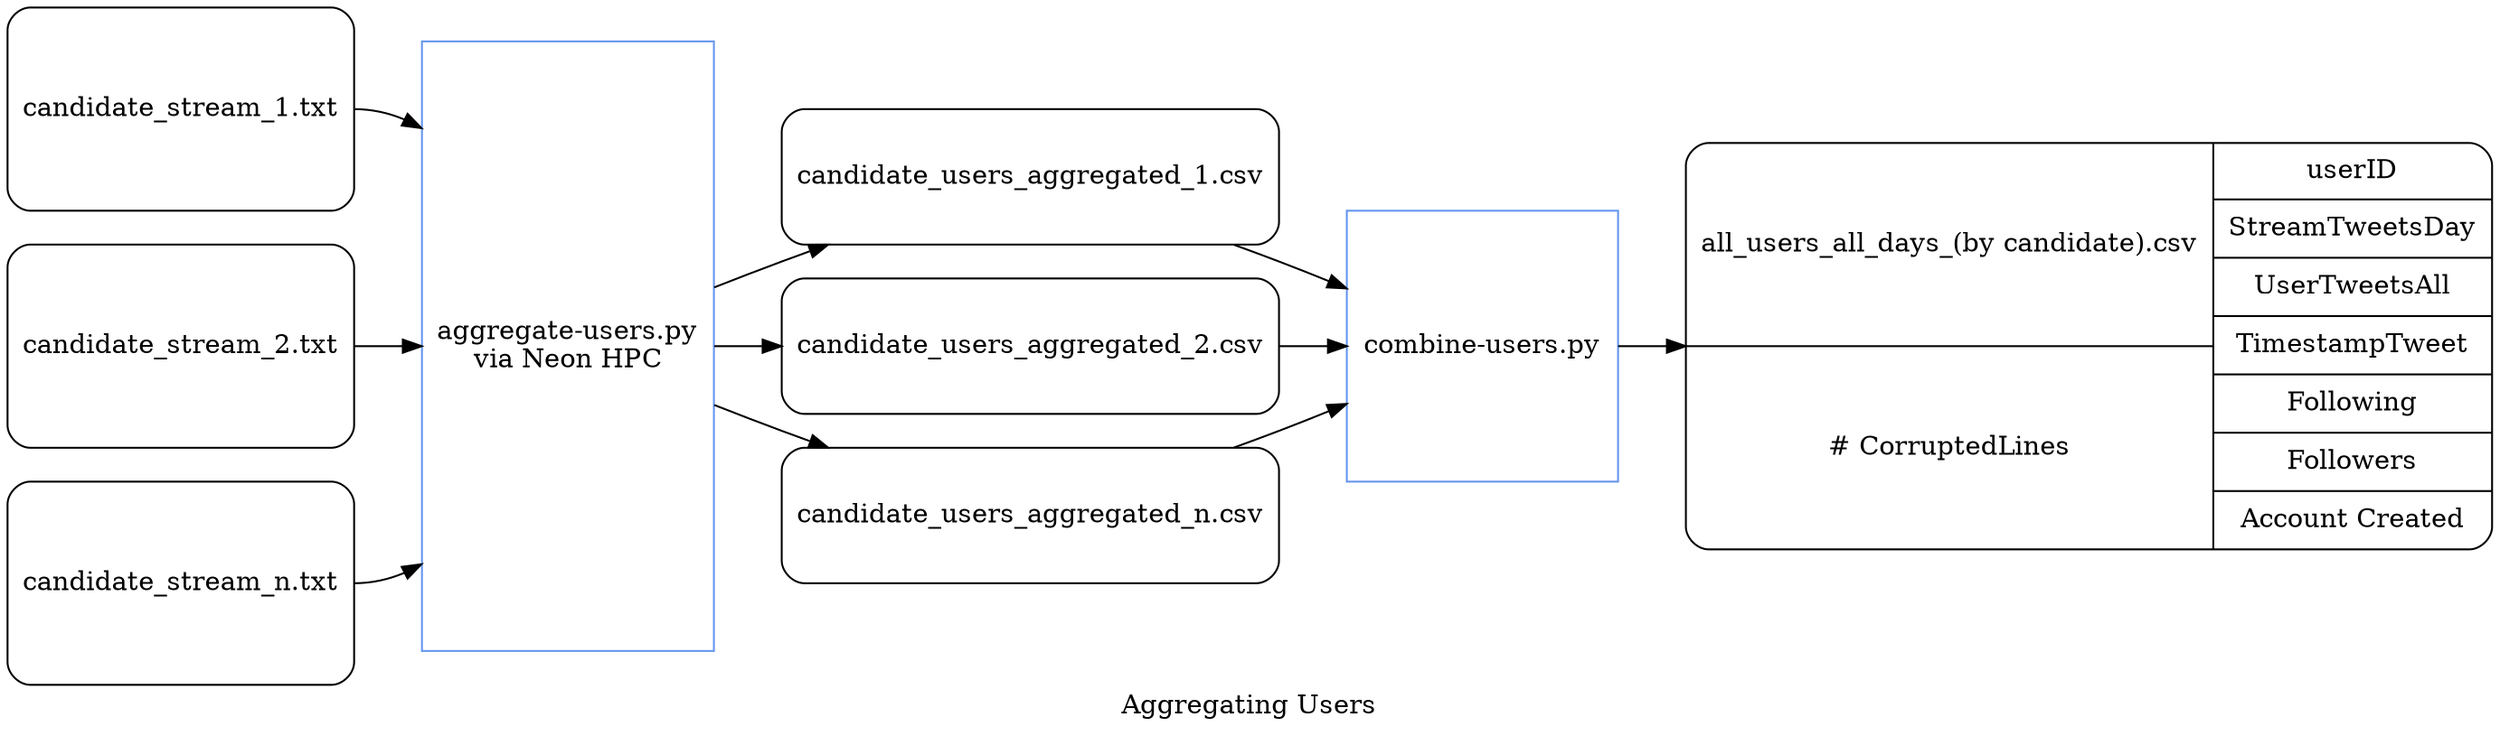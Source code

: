 digraph {
	label="Aggregating Users";
	rankdir=LR;

	node[shape="box", style="rounded", height="1.5", width="2"]
		"candidate_stream_1.txt"; "candidate_stream_2.txt"; "candidate_stream_n.txt";
	HPC[shape="box", style="", height="4.5", color="#6495ed", label="aggregate-users.py\nvia Neon HPC"]
	node[shape="box", style="rounded", height="1"]
		"candidate_users_aggregated_1.csv"; "candidate_users_aggregated_2.csv"; "candidate_users_aggregated_n.csv";
	"combine-users.py"[shape="box", style="", height="2", color="#6495ed"]
	node[shape="box", style="rounded", height="3"]
		"all_users_all_days_(by candidate).csv";

	"candidate_stream_1.txt":e -> HPC;
	"candidate_stream_2.txt" -> { HPC };
	"candidate_stream_n.txt":e -> { HPC };
	HPC -> { "candidate_users_aggregated_1.csv":nw "candidate_users_aggregated_2.csv" "candidate_users_aggregated_n.csv":nw };
	"candidate_users_aggregated_1.csv" -> { "combine-users.py" };
	"candidate_users_aggregated_2.csv" -> { "combine-users.py" };
	"candidate_users_aggregated_n.csv" -> { "combine-users.py" };
	"combine-users.py" -> { "all_users_all_days_(by candidate).csv" };
	"all_users_all_days_(by candidate).csv"[shape="Mrecord", label="{ { all_users_all_days_(by candidate).csv | # CorruptedLines } | { userID | StreamTweetsDay | UserTweetsAll | TimestampTweet | Following | Followers | Account Created  } }"];

}
